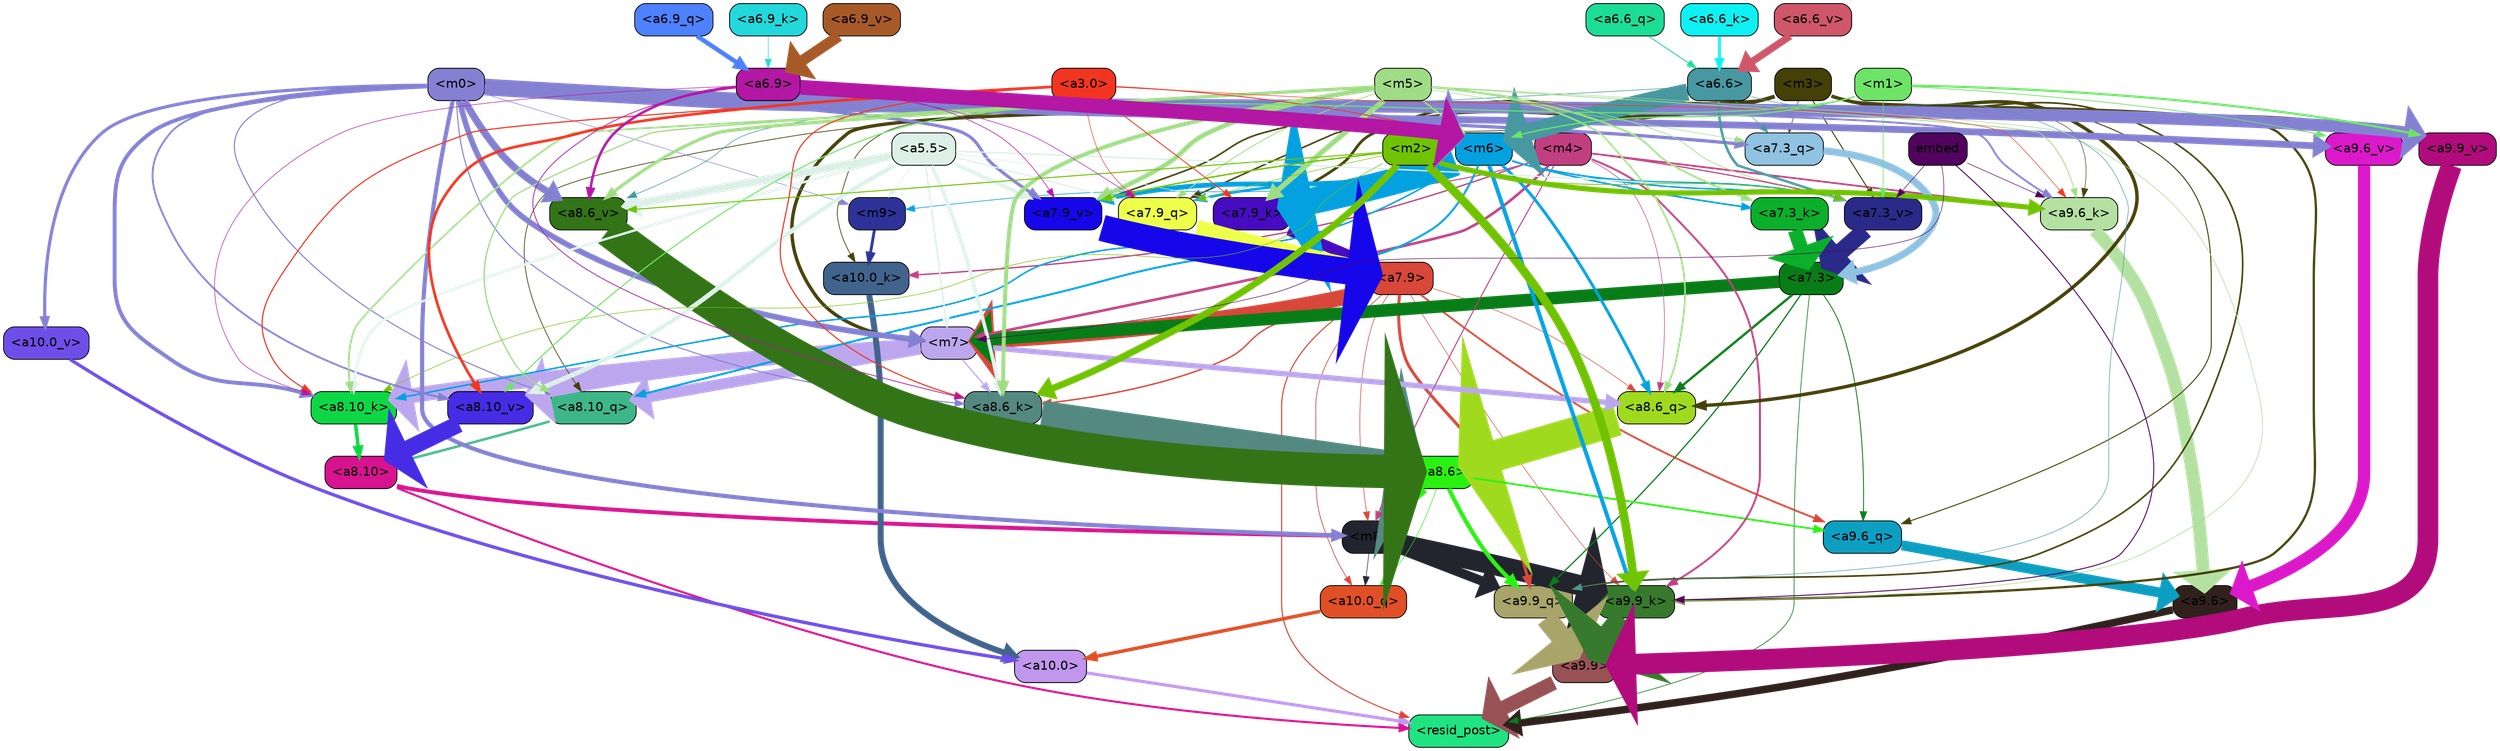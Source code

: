 strict digraph "" {
	graph [bgcolor=transparent,
		layout=dot,
		overlap=false,
		splines=true
	];
	"<a10.0>"	[color=black,
		fillcolor="#c196ed",
		fontname=Helvetica,
		shape=box,
		style="filled, rounded"];
	"<resid_post>"	[color=black,
		fillcolor="#20e381",
		fontname=Helvetica,
		shape=box,
		style="filled, rounded"];
	"<a10.0>" -> "<resid_post>"	[color="#c196ed",
		penwidth=3.4253244400024414];
	"<a9.9>"	[color=black,
		fillcolor="#985256",
		fontname=Helvetica,
		shape=box,
		style="filled, rounded"];
	"<a9.9>" -> "<resid_post>"	[color="#985256",
		penwidth=16.05378818511963];
	"<a9.6>"	[color=black,
		fillcolor="#31211c",
		fontname=Helvetica,
		shape=box,
		style="filled, rounded"];
	"<a9.6>" -> "<resid_post>"	[color="#31211c",
		penwidth=8.33797836303711];
	"<a8.10>"	[color=black,
		fillcolor="#d7138f",
		fontname=Helvetica,
		shape=box,
		style="filled, rounded"];
	"<a8.10>" -> "<resid_post>"	[color="#d7138f",
		penwidth=2.3390636444091797];
	"<m8>"	[color=black,
		fillcolor="#22242e",
		fontname=Helvetica,
		shape=box,
		style="filled, rounded"];
	"<a8.10>" -> "<m8>"	[color="#d7138f",
		penwidth=4.388927459716797];
	"<a7.9>"	[color=black,
		fillcolor="#d84739",
		fontname=Helvetica,
		shape=box,
		style="filled, rounded"];
	"<a7.9>" -> "<resid_post>"	[color="#d84739",
		penwidth=1.1926651000976562];
	"<a10.0_q>"	[color=black,
		fillcolor="#e14f26",
		fontname=Helvetica,
		shape=box,
		style="filled, rounded"];
	"<a7.9>" -> "<a10.0_q>"	[color="#d84739",
		penwidth=0.7811813354492188];
	"<a7.9>" -> "<m8>"	[color="#d84739",
		penwidth=0.6738662719726562];
	"<a9.9_q>"	[color=black,
		fillcolor="#a8a46a",
		fontname=Helvetica,
		shape=box,
		style="filled, rounded"];
	"<a7.9>" -> "<a9.9_q>"	[color="#d84739",
		penwidth=3.33896541595459];
	"<a9.6_q>"	[color=black,
		fillcolor="#0c9fc2",
		fontname=Helvetica,
		shape=box,
		style="filled, rounded"];
	"<a7.9>" -> "<a9.6_q>"	[color="#d84739",
		penwidth=2.0531044006347656];
	"<a9.9_k>"	[color=black,
		fillcolor="#377a2d",
		fontname=Helvetica,
		shape=box,
		style="filled, rounded"];
	"<a7.9>" -> "<a9.9_k>"	[color="#d84739",
		penwidth=0.6];
	"<a8.6_q>"	[color=black,
		fillcolor="#a0da1e",
		fontname=Helvetica,
		shape=box,
		style="filled, rounded"];
	"<a7.9>" -> "<a8.6_q>"	[color="#d84739",
		penwidth=0.6];
	"<a8.6_k>"	[color=black,
		fillcolor="#548982",
		fontname=Helvetica,
		shape=box,
		style="filled, rounded"];
	"<a7.9>" -> "<a8.6_k>"	[color="#d84739",
		penwidth=1.5751152038574219];
	"<m7>"	[color=black,
		fillcolor="#bca7ee",
		fontname=Helvetica,
		shape=box,
		style="filled, rounded"];
	"<a7.9>" -> "<m7>"	[color="#d84739",
		penwidth=17.67833709716797];
	"<a7.3>"	[color=black,
		fillcolor="#087d17",
		fontname=Helvetica,
		shape=box,
		style="filled, rounded"];
	"<a7.3>" -> "<resid_post>"	[color="#087d17",
		penwidth=0.7339706420898438];
	"<a7.3>" -> "<a9.9_q>"	[color="#087d17",
		penwidth=1.3609809875488281];
	"<a7.3>" -> "<a9.6_q>"	[color="#087d17",
		penwidth=0.9587650299072266];
	"<a7.3>" -> "<a8.6_q>"	[color="#087d17",
		penwidth=2.597522735595703];
	"<a7.3>" -> "<m7>"	[color="#087d17",
		penwidth=13.925512313842773];
	"<a10.0_q>" -> "<a10.0>"	[color="#e14f26",
		penwidth=3.861766815185547];
	"<a10.0_k>"	[color=black,
		fillcolor="#41648d",
		fontname=Helvetica,
		shape=box,
		style="filled, rounded"];
	"<a10.0_k>" -> "<a10.0>"	[color="#41648d",
		penwidth=6.691814422607422];
	"<a10.0_v>"	[color=black,
		fillcolor="#6e4ee8",
		fontname=Helvetica,
		shape=box,
		style="filled, rounded"];
	"<a10.0_v>" -> "<a10.0>"	[color="#6e4ee8",
		penwidth=3.703948974609375];
	"<m8>" -> "<a10.0_q>"	[color="#22242e",
		penwidth=0.6];
	"<m8>" -> "<a9.9_q>"	[color="#22242e",
		penwidth=10.407995223999023];
	"<m8>" -> "<a9.9_k>"	[color="#22242e",
		penwidth=22.67278480529785];
	"<a8.6>"	[color=black,
		fillcolor="#29f211",
		fontname=Helvetica,
		shape=box,
		style="filled, rounded"];
	"<a8.6>" -> "<a10.0_q>"	[color="#29f211",
		penwidth=0.6];
	"<a8.6>" -> "<m8>"	[color="#29f211",
		penwidth=9.616483688354492];
	"<a8.6>" -> "<a9.9_q>"	[color="#29f211",
		penwidth=4.681654930114746];
	"<a8.6>" -> "<a9.6_q>"	[color="#29f211",
		penwidth=2.0046749114990234];
	"<m9>"	[color=black,
		fillcolor="#2d3298",
		fontname=Helvetica,
		shape=box,
		style="filled, rounded"];
	"<m9>" -> "<a10.0_k>"	[color="#2d3298",
		penwidth=3.1536026000976562];
	"<m4>"	[color=black,
		fillcolor="#c13f81",
		fontname=Helvetica,
		shape=box,
		style="filled, rounded"];
	"<m4>" -> "<a10.0_k>"	[color="#c13f81",
		penwidth=1.4532089233398438];
	"<m4>" -> "<m8>"	[color="#c13f81",
		penwidth=1.1121444702148438];
	"<m4>" -> "<a9.9_k>"	[color="#c13f81",
		penwidth=2.1296005249023438];
	"<a9.6_k>"	[color=black,
		fillcolor="#b4e1a2",
		fontname=Helvetica,
		shape=box,
		style="filled, rounded"];
	"<m4>" -> "<a9.6_k>"	[color="#c13f81",
		penwidth=1.93524169921875];
	"<m4>" -> "<a8.6_q>"	[color="#c13f81",
		penwidth=0.6086311340332031];
	"<m4>" -> "<m7>"	[color="#c13f81",
		penwidth=2.9153175354003906];
	"<a7.9_k>"	[color=black,
		fillcolor="#470bc1",
		fontname=Helvetica,
		shape=box,
		style="filled, rounded"];
	"<m4>" -> "<a7.9_k>"	[color="#c13f81",
		penwidth=1.0983266830444336];
	"<a7.3_v>"	[color=black,
		fillcolor="#2a2a89",
		fontname=Helvetica,
		shape=box,
		style="filled, rounded"];
	"<m4>" -> "<a7.3_v>"	[color="#c13f81",
		penwidth=1.2746734619140625];
	"<m3>"	[color=black,
		fillcolor="#444007",
		fontname=Helvetica,
		shape=box,
		style="filled, rounded"];
	"<m3>" -> "<a10.0_k>"	[color="#444007",
		penwidth=0.8012542724609375];
	"<m6>"	[color=black,
		fillcolor="#04a1e0",
		fontname=Helvetica,
		shape=box,
		style="filled, rounded"];
	"<m3>" -> "<m6>"	[color="#444007",
		penwidth=4.0873308181762695];
	"<m3>" -> "<a9.9_q>"	[color="#444007",
		penwidth=1.8098411560058594];
	"<m3>" -> "<a9.6_q>"	[color="#444007",
		penwidth=1.0731983184814453];
	"<m3>" -> "<a9.9_k>"	[color="#444007",
		penwidth=2.538074493408203];
	"<m3>" -> "<a9.6_k>"	[color="#444007",
		penwidth=0.6];
	"<a9.9_v>"	[color=black,
		fillcolor="#b10b7c",
		fontname=Helvetica,
		shape=box,
		style="filled, rounded"];
	"<m3>" -> "<a9.9_v>"	[color="#444007",
		penwidth=1.1908531188964844];
	"<a9.6_v>"	[color=black,
		fillcolor="#dc18cb",
		fontname=Helvetica,
		shape=box,
		style="filled, rounded"];
	"<m3>" -> "<a9.6_v>"	[color="#444007",
		penwidth=0.6];
	"<a8.10_q>"	[color=black,
		fillcolor="#3db78a",
		fontname=Helvetica,
		shape=box,
		style="filled, rounded"];
	"<m3>" -> "<a8.10_q>"	[color="#444007",
		penwidth=0.7969093322753906];
	"<m3>" -> "<a8.6_q>"	[color="#444007",
		penwidth=3.8069801330566406];
	"<m3>" -> "<m7>"	[color="#444007",
		penwidth=3.7463531494140625];
	"<a7.9_q>"	[color=black,
		fillcolor="#eeff4b",
		fontname=Helvetica,
		shape=box,
		style="filled, rounded"];
	"<m3>" -> "<a7.9_q>"	[color="#444007",
		penwidth=1.7077007293701172];
	"<a7.3_q>"	[color=black,
		fillcolor="#8fc3e1",
		fontname=Helvetica,
		shape=box,
		style="filled, rounded"];
	"<m3>" -> "<a7.3_q>"	[color="#444007",
		penwidth=0.6810226440429688];
	"<m3>" -> "<a7.9_k>"	[color="#444007",
		penwidth=3.0535898208618164];
	"<a7.9_v>"	[color=black,
		fillcolor="#1507ea",
		fontname=Helvetica,
		shape=box,
		style="filled, rounded"];
	"<m3>" -> "<a7.9_v>"	[color="#444007",
		penwidth=1.8027725219726562];
	"<m3>" -> "<a7.3_v>"	[color="#444007",
		penwidth=1.0946578979492188];
	"<m0>"	[color=black,
		fillcolor="#8481d3",
		fontname=Helvetica,
		shape=box,
		style="filled, rounded"];
	"<m0>" -> "<a10.0_v>"	[color="#8481d3",
		penwidth=3.520832061767578];
	"<m0>" -> "<m8>"	[color="#8481d3",
		penwidth=4.624839782714844];
	"<m0>" -> "<m9>"	[color="#8481d3",
		penwidth=0.6];
	"<m0>" -> "<m6>"	[color="#8481d3",
		penwidth=18.578011751174927];
	"<m0>" -> "<a9.6_k>"	[color="#8481d3",
		penwidth=2.0742149353027344];
	"<m0>" -> "<a9.9_v>"	[color="#8481d3",
		penwidth=13.6649169921875];
	"<m0>" -> "<a9.6_v>"	[color="#8481d3",
		penwidth=7.575786590576172];
	"<m0>" -> "<a8.10_q>"	[color="#8481d3",
		penwidth=1.1731605529785156];
	"<a8.10_k>"	[color=black,
		fillcolor="#0ed746",
		fontname=Helvetica,
		shape=box,
		style="filled, rounded"];
	"<m0>" -> "<a8.10_k>"	[color="#8481d3",
		penwidth=4.350425720214844];
	"<m0>" -> "<a8.6_k>"	[color="#8481d3",
		penwidth=1.1486854553222656];
	"<a8.10_v>"	[color=black,
		fillcolor="#462ce4",
		fontname=Helvetica,
		shape=box,
		style="filled, rounded"];
	"<m0>" -> "<a8.10_v>"	[color="#8481d3",
		penwidth=2.0526657104492188];
	"<a8.6_v>"	[color=black,
		fillcolor="#327416",
		fontname=Helvetica,
		shape=box,
		style="filled, rounded"];
	"<m0>" -> "<a8.6_v>"	[color="#8481d3",
		penwidth=7.951751708984375];
	"<m0>" -> "<m7>"	[color="#8481d3",
		penwidth=6.283721923828125];
	"<m0>" -> "<a7.3_q>"	[color="#8481d3",
		penwidth=3.6216583251953125];
	"<m0>" -> "<a7.9_v>"	[color="#8481d3",
		penwidth=3.447589874267578];
	"<m6>" -> "<m9>"	[color="#04a1e0",
		penwidth=0.7276992797851562];
	"<m6>" -> "<a9.9_k>"	[color="#04a1e0",
		penwidth=4.405937194824219];
	"<m6>" -> "<a9.6_k>"	[color="#04a1e0",
		penwidth=1.6540985107421875];
	"<m6>" -> "<a8.10_q>"	[color="#04a1e0",
		penwidth=2.2618331909179688];
	"<m6>" -> "<a8.6_q>"	[color="#04a1e0",
		penwidth=3.241657257080078];
	"<m6>" -> "<a8.10_k>"	[color="#04a1e0",
		penwidth=1.733642578125];
	"<m6>" -> "<a7.9_q>"	[color="#04a1e0",
		penwidth=2.9651412963867188];
	"<m6>" -> "<a7.9_k>"	[color="#04a1e0",
		penwidth=29.52049446105957];
	"<a7.3_k>"	[color=black,
		fillcolor="#0baf2a",
		fontname=Helvetica,
		shape=box,
		style="filled, rounded"];
	"<m6>" -> "<a7.3_k>"	[color="#04a1e0",
		penwidth=1.8433246612548828];
	"<m6>" -> "<a7.9_v>"	[color="#04a1e0",
		penwidth=5.381137847900391];
	"<m6>" -> "<a7.3_v>"	[color="#04a1e0",
		penwidth=1.3778877258300781];
	"<a5.5>"	[color=black,
		fillcolor="#ddf0e8",
		fontname=Helvetica,
		shape=box,
		style="filled, rounded"];
	"<a5.5>" -> "<m9>"	[color="#ddf0e8",
		penwidth=0.6];
	"<a5.5>" -> "<a8.10_k>"	[color="#ddf0e8",
		penwidth=2.6749038696289062];
	"<a5.5>" -> "<a8.6_k>"	[color="#ddf0e8",
		penwidth=3.9810218811035156];
	"<a5.5>" -> "<a8.10_v>"	[color="#ddf0e8",
		penwidth=5.2978057861328125];
	"<a5.5>" -> "<a8.6_v>"	[color="#ddf0e8",
		penwidth=9.177913665771484];
	"<a5.5>" -> "<m7>"	[color="#ddf0e8",
		penwidth=1.5525360107421875];
	"<a5.5>" -> "<a7.9_q>"	[color="#ddf0e8",
		penwidth=1.22930908203125];
	"<a5.5>" -> "<a7.9_k>"	[color="#ddf0e8",
		penwidth=0.6708955764770508];
	"<a5.5>" -> "<a7.9_v>"	[color="#ddf0e8",
		penwidth=4.432796478271484];
	"<a5.5>" -> "<a7.3_v>"	[color="#ddf0e8",
		penwidth=1.4417800903320312];
	"<a9.9_q>" -> "<a9.9>"	[color="#a8a46a",
		penwidth=23.20368194580078];
	"<a9.6_q>" -> "<a9.6>"	[color="#0c9fc2",
		penwidth=11.181507110595703];
	"<a9.9_k>" -> "<a9.9>"	[color="#377a2d",
		penwidth=26.641464233398438];
	"<a9.6_k>" -> "<a9.6>"	[color="#b4e1a2",
		penwidth=14.532459259033203];
	"<a9.9_v>" -> "<a9.9>"	[color="#b10b7c",
		penwidth=23.02225112915039];
	"<a9.6_v>" -> "<a9.6>"	[color="#dc18cb",
		penwidth=13.634431838989258];
	"<a6.6>"	[color=black,
		fillcolor="#4798a1",
		fontname=Helvetica,
		shape=box,
		style="filled, rounded"];
	"<a6.6>" -> "<m6>"	[color="#4798a1",
		penwidth=19.58005142211914];
	"<a6.6>" -> "<a9.9_q>"	[color="#4798a1",
		penwidth=0.6];
	"<a6.6>" -> "<a8.6_v>"	[color="#4798a1",
		penwidth=0.6731643676757812];
	"<a6.6>" -> "<a7.3_q>"	[color="#4798a1",
		penwidth=0.6];
	"<a6.6>" -> "<a7.3_v>"	[color="#4798a1",
		penwidth=2.8381996154785156];
	"<m5>"	[color=black,
		fillcolor="#a0dc86",
		fontname=Helvetica,
		shape=box,
		style="filled, rounded"];
	"<m5>" -> "<m6>"	[color="#a0dc86",
		penwidth=1.7808427810668945];
	"<m5>" -> "<a9.9_k>"	[color="#a0dc86",
		penwidth=0.6];
	"<m5>" -> "<a9.6_k>"	[color="#a0dc86",
		penwidth=0.9087238311767578];
	"<m5>" -> "<a8.10_q>"	[color="#a0dc86",
		penwidth=1.3886604309082031];
	"<m5>" -> "<a8.6_q>"	[color="#a0dc86",
		penwidth=1.8975334167480469];
	"<m5>" -> "<a8.10_k>"	[color="#a0dc86",
		penwidth=1.9560012817382812];
	"<m5>" -> "<a8.6_k>"	[color="#a0dc86",
		penwidth=4.4348602294921875];
	"<m5>" -> "<a8.6_v>"	[color="#a0dc86",
		penwidth=3.547332763671875];
	"<m5>" -> "<a7.9_q>"	[color="#a0dc86",
		penwidth=0.9239292144775391];
	"<m5>" -> "<a7.3_q>"	[color="#a0dc86",
		penwidth=0.6050910949707031];
	"<m5>" -> "<a7.9_k>"	[color="#a0dc86",
		penwidth=5.895898818969727];
	"<m5>" -> "<a7.3_k>"	[color="#a0dc86",
		penwidth=2.047999382019043];
	"<m5>" -> "<a7.9_v>"	[color="#a0dc86",
		penwidth=5.163473129272461];
	"<m5>" -> "<a7.3_v>"	[color="#a0dc86",
		penwidth=0.7120857238769531];
	"<m2>"	[color=black,
		fillcolor="#70c301",
		fontname=Helvetica,
		shape=box,
		style="filled, rounded"];
	"<m2>" -> "<a9.9_k>"	[color="#70c301",
		penwidth=9.546476364135742];
	"<m2>" -> "<a9.6_k>"	[color="#70c301",
		penwidth=5.765581130981445];
	"<m2>" -> "<a8.10_k>"	[color="#70c301",
		penwidth=0.6];
	"<m2>" -> "<a8.6_k>"	[color="#70c301",
		penwidth=7.5130767822265625];
	"<m2>" -> "<a8.6_v>"	[color="#70c301",
		penwidth=1.1399917602539062];
	"<m2>" -> "<a7.9_q>"	[color="#70c301",
		penwidth=0.6];
	"<m2>" -> "<a7.9_v>"	[color="#70c301",
		penwidth=1.5795440673828125];
	"<m2>" -> "<a7.3_v>"	[color="#70c301",
		penwidth=0.8394660949707031];
	embed	[color=black,
		fillcolor="#51035d",
		fontname=Helvetica,
		shape=box,
		style="filled, rounded"];
	embed -> "<a9.9_k>"	[color="#51035d",
		penwidth=1.044057846069336];
	embed -> "<a9.6_k>"	[color="#51035d",
		penwidth=0.6];
	embed -> "<m7>"	[color="#51035d",
		penwidth=0.6];
	embed -> "<a7.3_v>"	[color="#51035d",
		penwidth=0.6];
	"<a3.0>"	[color=black,
		fillcolor="#f23520",
		fontname=Helvetica,
		shape=box,
		style="filled, rounded"];
	"<a3.0>" -> "<m6>"	[color="#f23520",
		penwidth=0.9893608093261719];
	"<a3.0>" -> "<a9.6_k>"	[color="#f23520",
		penwidth=0.6];
	"<a3.0>" -> "<a8.10_k>"	[color="#f23520",
		penwidth=1.2375259399414062];
	"<a3.0>" -> "<a8.6_k>"	[color="#f23520",
		penwidth=1.2278594970703125];
	"<a3.0>" -> "<a8.10_v>"	[color="#f23520",
		penwidth=2.9724464416503906];
	"<a3.0>" -> "<a7.9_q>"	[color="#f23520",
		penwidth=0.6];
	"<a3.0>" -> "<a7.9_k>"	[color="#f23520",
		penwidth=0.9558658599853516];
	"<m1>"	[color=black,
		fillcolor="#6ee467",
		fontname=Helvetica,
		shape=box,
		style="filled, rounded"];
	"<m1>" -> "<m6>"	[color="#6ee467",
		penwidth=1.3794612884521484];
	"<m1>" -> "<a9.9_v>"	[color="#6ee467",
		penwidth=2.484710693359375];
	"<m1>" -> "<a9.6_v>"	[color="#6ee467",
		penwidth=0.8296928405761719];
	"<m1>" -> "<a8.10_v>"	[color="#6ee467",
		penwidth=1.2231903076171875];
	"<m1>" -> "<a7.3_v>"	[color="#6ee467",
		penwidth=0.7203178405761719];
	"<a8.10_q>" -> "<a8.10>"	[color="#3db78a",
		penwidth=2.6974411010742188];
	"<a8.6_q>" -> "<a8.6>"	[color="#a0da1e",
		penwidth=34.91962909698486];
	"<a8.10_k>" -> "<a8.10>"	[color="#0ed746",
		penwidth=3.9815139770507812];
	"<a8.6_k>" -> "<a8.6>"	[color="#548982",
		penwidth=30.12779998779297];
	"<a8.10_v>" -> "<a8.10>"	[color="#462ce4",
		penwidth=18.80433464050293];
	"<a8.6_v>" -> "<a8.6>"	[color="#327416",
		penwidth=37.04597568511963];
	"<m7>" -> "<a8.10_q>"	[color="#bca7ee",
		penwidth=12.189899444580078];
	"<m7>" -> "<a8.6_q>"	[color="#bca7ee",
		penwidth=5.949329376220703];
	"<m7>" -> "<a8.10_k>"	[color="#bca7ee",
		penwidth=16.634174346923828];
	"<m7>" -> "<a8.6_k>"	[color="#bca7ee",
		penwidth=1.4160232543945312];
	"<m7>" -> "<a8.10_v>"	[color="#bca7ee",
		penwidth=15.893604278564453];
	"<a6.9>"	[color=black,
		fillcolor="#b317a4",
		fontname=Helvetica,
		shape=box,
		style="filled, rounded"];
	"<a6.9>" -> "<m6>"	[color="#b317a4",
		penwidth=16.39166831970215];
	"<a6.9>" -> "<a8.10_k>"	[color="#b317a4",
		penwidth=0.6];
	"<a6.9>" -> "<a8.6_k>"	[color="#b317a4",
		penwidth=0.8667373657226562];
	"<a6.9>" -> "<a8.6_v>"	[color="#b317a4",
		penwidth=2.8011817932128906];
	"<a6.9>" -> "<a7.9_q>"	[color="#b317a4",
		penwidth=0.6];
	"<a6.9>" -> "<a7.9_v>"	[color="#b317a4",
		penwidth=0.6784553527832031];
	"<a7.9_q>" -> "<a7.9>"	[color="#eeff4b",
		penwidth=17.651885986328125];
	"<a7.3_q>" -> "<a7.3>"	[color="#8fc3e1",
		penwidth=7.866306304931641];
	"<a7.9_k>" -> "<a7.9>"	[color="#470bc1",
		penwidth=12.17039680480957];
	"<a7.3_k>" -> "<a7.3>"	[color="#0baf2a",
		penwidth=16.016246795654297];
	"<a7.9_v>" -> "<a7.9>"	[color="#1507ea",
		penwidth=29.394658088684082];
	"<a7.3_v>" -> "<a7.3>"	[color="#2a2a89",
		penwidth=19.01776695251465];
	"<a6.9_q>"	[color=black,
		fillcolor="#4d81fd",
		fontname=Helvetica,
		shape=box,
		style="filled, rounded"];
	"<a6.9_q>" -> "<a6.9>"	[color="#4d81fd",
		penwidth=5.041379928588867];
	"<a6.6_q>"	[color=black,
		fillcolor="#1cdd95",
		fontname=Helvetica,
		shape=box,
		style="filled, rounded"];
	"<a6.6_q>" -> "<a6.6>"	[color="#1cdd95",
		penwidth=1.0210704803466797];
	"<a6.9_k>"	[color=black,
		fillcolor="#23d8db",
		fontname=Helvetica,
		shape=box,
		style="filled, rounded"];
	"<a6.9_k>" -> "<a6.9>"	[color="#23d8db",
		penwidth=0.6];
	"<a6.6_k>"	[color=black,
		fillcolor="#0ef1f3",
		fontname=Helvetica,
		shape=box,
		style="filled, rounded"];
	"<a6.6_k>" -> "<a6.6>"	[color="#0ef1f3",
		penwidth=3.0834922790527344];
	"<a6.9_v>"	[color=black,
		fillcolor="#a75a27",
		fontname=Helvetica,
		shape=box,
		style="filled, rounded"];
	"<a6.9_v>" -> "<a6.9>"	[color="#a75a27",
		penwidth=12.179949760437012];
	"<a6.6_v>"	[color=black,
		fillcolor="#cf5769",
		fontname=Helvetica,
		shape=box,
		style="filled, rounded"];
	"<a6.6_v>" -> "<a6.6>"	[color="#cf5769",
		penwidth=8.061713218688965];
}

